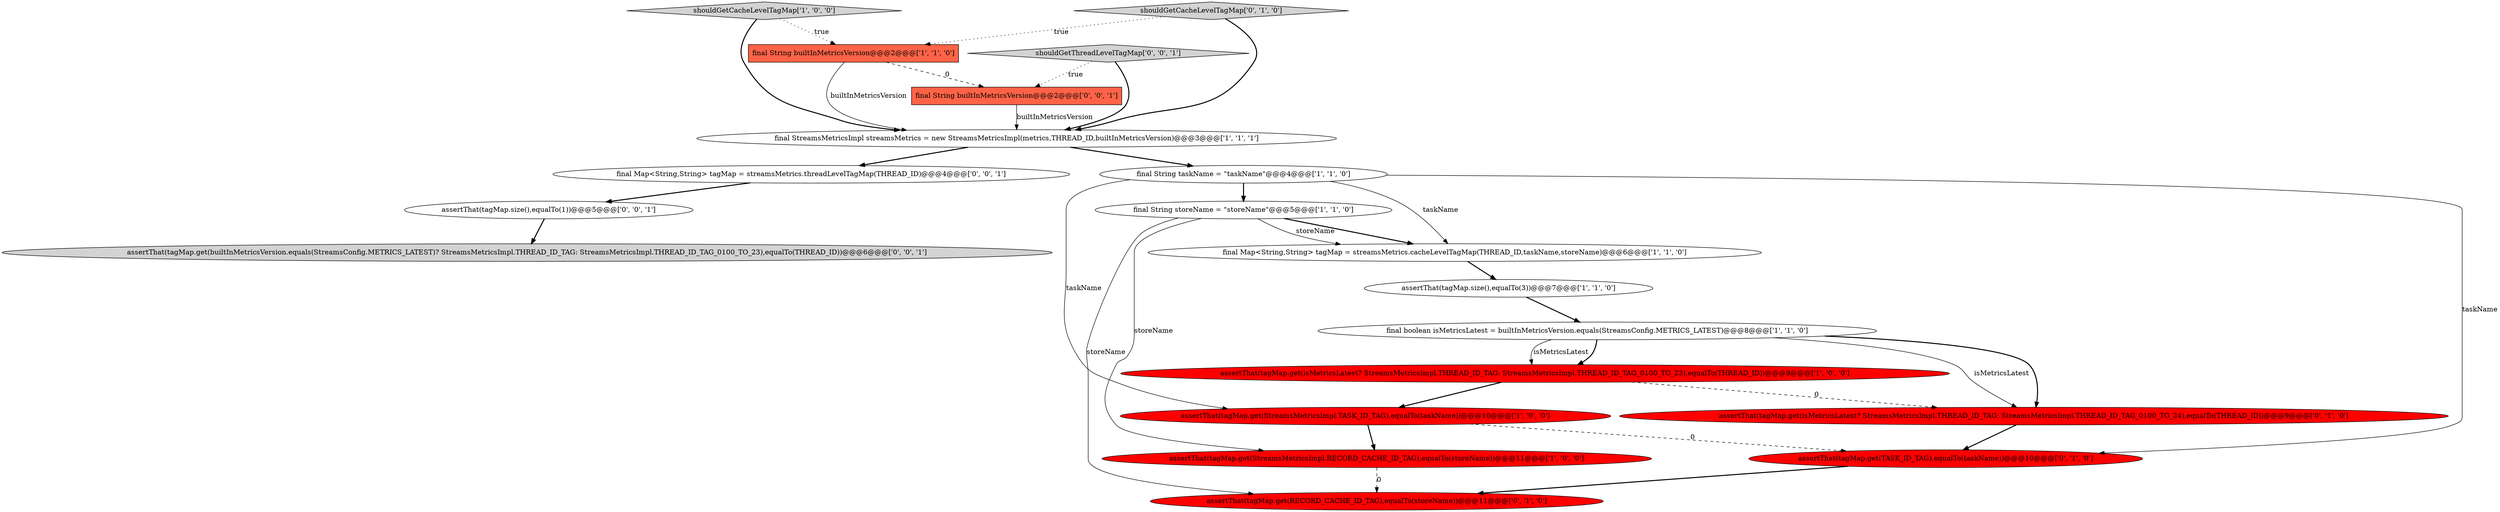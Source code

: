 digraph {
2 [style = filled, label = "assertThat(tagMap.get(StreamsMetricsImpl.TASK_ID_TAG),equalTo(taskName))@@@10@@@['1', '0', '0']", fillcolor = red, shape = ellipse image = "AAA1AAABBB1BBB"];
1 [style = filled, label = "assertThat(tagMap.get(StreamsMetricsImpl.RECORD_CACHE_ID_TAG),equalTo(storeName))@@@11@@@['1', '0', '0']", fillcolor = red, shape = ellipse image = "AAA1AAABBB1BBB"];
7 [style = filled, label = "final StreamsMetricsImpl streamsMetrics = new StreamsMetricsImpl(metrics,THREAD_ID,builtInMetricsVersion)@@@3@@@['1', '1', '1']", fillcolor = white, shape = ellipse image = "AAA0AAABBB1BBB"];
5 [style = filled, label = "final String storeName = \"storeName\"@@@5@@@['1', '1', '0']", fillcolor = white, shape = ellipse image = "AAA0AAABBB1BBB"];
14 [style = filled, label = "assertThat(tagMap.get(RECORD_CACHE_ID_TAG),equalTo(storeName))@@@11@@@['0', '1', '0']", fillcolor = red, shape = ellipse image = "AAA1AAABBB2BBB"];
6 [style = filled, label = "shouldGetCacheLevelTagMap['1', '0', '0']", fillcolor = lightgray, shape = diamond image = "AAA0AAABBB1BBB"];
17 [style = filled, label = "assertThat(tagMap.size(),equalTo(1))@@@5@@@['0', '0', '1']", fillcolor = white, shape = ellipse image = "AAA0AAABBB3BBB"];
4 [style = filled, label = "final String builtInMetricsVersion@@@2@@@['1', '1', '0']", fillcolor = tomato, shape = box image = "AAA0AAABBB1BBB"];
9 [style = filled, label = "final Map<String,String> tagMap = streamsMetrics.cacheLevelTagMap(THREAD_ID,taskName,storeName)@@@6@@@['1', '1', '0']", fillcolor = white, shape = ellipse image = "AAA0AAABBB1BBB"];
10 [style = filled, label = "final boolean isMetricsLatest = builtInMetricsVersion.equals(StreamsConfig.METRICS_LATEST)@@@8@@@['1', '1', '0']", fillcolor = white, shape = ellipse image = "AAA0AAABBB1BBB"];
8 [style = filled, label = "assertThat(tagMap.get(isMetricsLatest? StreamsMetricsImpl.THREAD_ID_TAG: StreamsMetricsImpl.THREAD_ID_TAG_0100_TO_23),equalTo(THREAD_ID))@@@9@@@['1', '0', '0']", fillcolor = red, shape = ellipse image = "AAA1AAABBB1BBB"];
13 [style = filled, label = "assertThat(tagMap.get(TASK_ID_TAG),equalTo(taskName))@@@10@@@['0', '1', '0']", fillcolor = red, shape = ellipse image = "AAA1AAABBB2BBB"];
12 [style = filled, label = "assertThat(tagMap.get(isMetricsLatest? StreamsMetricsImpl.THREAD_ID_TAG: StreamsMetricsImpl.THREAD_ID_TAG_0100_TO_24),equalTo(THREAD_ID))@@@9@@@['0', '1', '0']", fillcolor = red, shape = ellipse image = "AAA1AAABBB2BBB"];
15 [style = filled, label = "final Map<String,String> tagMap = streamsMetrics.threadLevelTagMap(THREAD_ID)@@@4@@@['0', '0', '1']", fillcolor = white, shape = ellipse image = "AAA0AAABBB3BBB"];
11 [style = filled, label = "shouldGetCacheLevelTagMap['0', '1', '0']", fillcolor = lightgray, shape = diamond image = "AAA0AAABBB2BBB"];
19 [style = filled, label = "shouldGetThreadLevelTagMap['0', '0', '1']", fillcolor = lightgray, shape = diamond image = "AAA0AAABBB3BBB"];
0 [style = filled, label = "assertThat(tagMap.size(),equalTo(3))@@@7@@@['1', '1', '0']", fillcolor = white, shape = ellipse image = "AAA0AAABBB1BBB"];
3 [style = filled, label = "final String taskName = \"taskName\"@@@4@@@['1', '1', '0']", fillcolor = white, shape = ellipse image = "AAA0AAABBB1BBB"];
16 [style = filled, label = "final String builtInMetricsVersion@@@2@@@['0', '0', '1']", fillcolor = tomato, shape = box image = "AAA0AAABBB3BBB"];
18 [style = filled, label = "assertThat(tagMap.get(builtInMetricsVersion.equals(StreamsConfig.METRICS_LATEST)? StreamsMetricsImpl.THREAD_ID_TAG: StreamsMetricsImpl.THREAD_ID_TAG_0100_TO_23),equalTo(THREAD_ID))@@@6@@@['0', '0', '1']", fillcolor = lightgray, shape = ellipse image = "AAA0AAABBB3BBB"];
3->13 [style = solid, label="taskName"];
4->16 [style = dashed, label="0"];
9->0 [style = bold, label=""];
5->9 [style = bold, label=""];
1->14 [style = dashed, label="0"];
2->1 [style = bold, label=""];
8->12 [style = dashed, label="0"];
5->1 [style = solid, label="storeName"];
11->4 [style = dotted, label="true"];
7->3 [style = bold, label=""];
12->13 [style = bold, label=""];
4->7 [style = solid, label="builtInMetricsVersion"];
15->17 [style = bold, label=""];
3->5 [style = bold, label=""];
0->10 [style = bold, label=""];
10->12 [style = solid, label="isMetricsLatest"];
10->8 [style = bold, label=""];
8->2 [style = bold, label=""];
6->4 [style = dotted, label="true"];
10->12 [style = bold, label=""];
2->13 [style = dashed, label="0"];
17->18 [style = bold, label=""];
5->9 [style = solid, label="storeName"];
19->16 [style = dotted, label="true"];
5->14 [style = solid, label="storeName"];
7->15 [style = bold, label=""];
16->7 [style = solid, label="builtInMetricsVersion"];
3->9 [style = solid, label="taskName"];
3->2 [style = solid, label="taskName"];
6->7 [style = bold, label=""];
13->14 [style = bold, label=""];
19->7 [style = bold, label=""];
11->7 [style = bold, label=""];
10->8 [style = solid, label="isMetricsLatest"];
}
